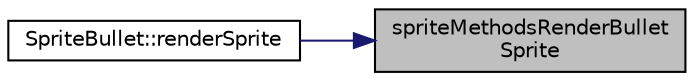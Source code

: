 digraph "spriteMethodsRenderBulletSprite"
{
 // LATEX_PDF_SIZE
  edge [fontname="Helvetica",fontsize="10",labelfontname="Helvetica",labelfontsize="10"];
  node [fontname="Helvetica",fontsize="10",shape=record];
  rankdir="RL";
  Node1 [label="spriteMethodsRenderBullet\lSprite",height=0.2,width=0.4,color="black", fillcolor="grey75", style="filled", fontcolor="black",tooltip=" "];
  Node1 -> Node2 [dir="back",color="midnightblue",fontsize="10",style="solid"];
  Node2 [label="SpriteBullet::renderSprite",height=0.2,width=0.4,color="black", fillcolor="white", style="filled",URL="$class_sprite_bullet.html#a930f35de8c82155b85a39018c1759c9a",tooltip=" "];
}
